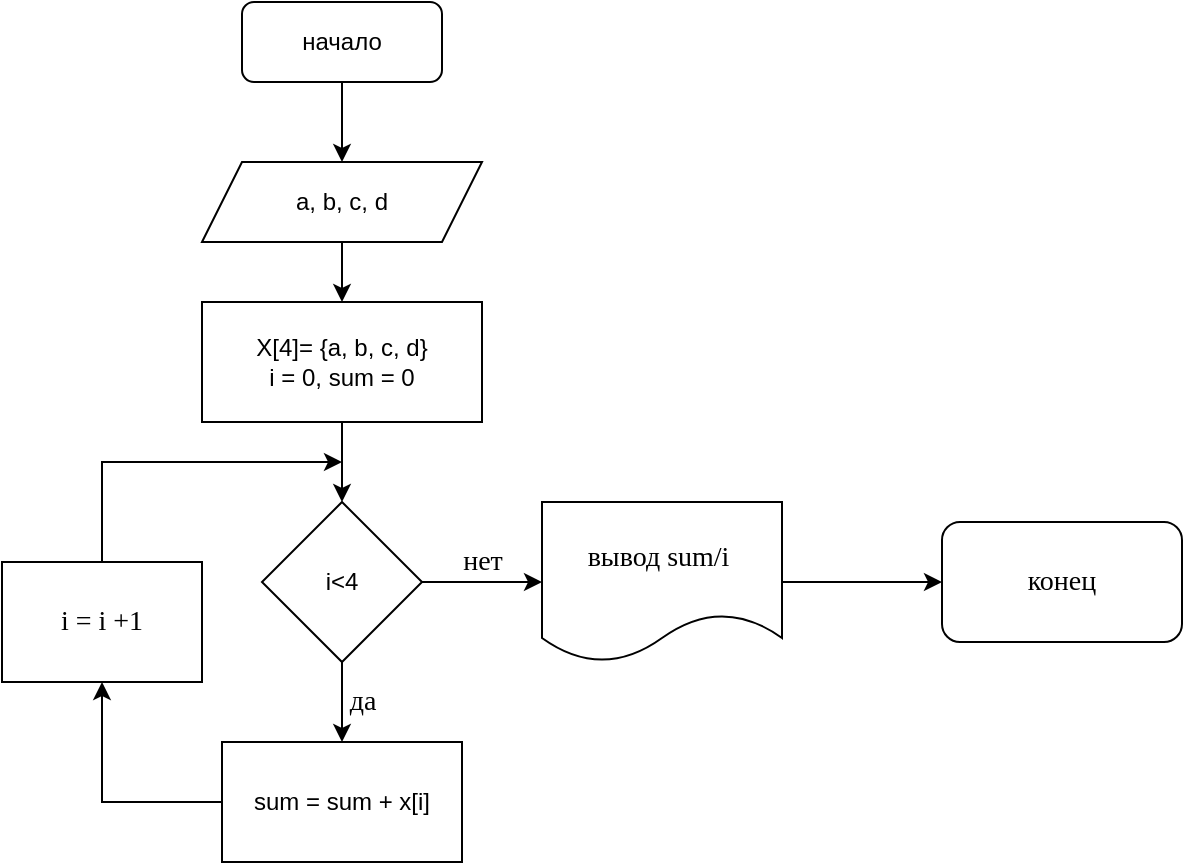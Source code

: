 <mxfile version="20.0.4" type="github">
  <diagram id="M1FiFrrxieKfgSfbgAr-" name="Страница 1">
    <mxGraphModel dx="2147" dy="484" grid="1" gridSize="10" guides="1" tooltips="1" connect="1" arrows="1" fold="1" page="1" pageScale="1" pageWidth="827" pageHeight="1169" math="0" shadow="0">
      <root>
        <mxCell id="0" />
        <mxCell id="1" parent="0" />
        <mxCell id="SoN2IKcIPE8dQmSVRrFE-1" value="начало" style="rounded=1;whiteSpace=wrap;html=1;" vertex="1" parent="1">
          <mxGeometry x="110" y="30" width="100" height="40" as="geometry" />
        </mxCell>
        <mxCell id="SoN2IKcIPE8dQmSVRrFE-3" value="" style="endArrow=classic;html=1;rounded=0;exitX=0.5;exitY=1;exitDx=0;exitDy=0;entryX=0.5;entryY=0;entryDx=0;entryDy=0;" edge="1" parent="1" source="SoN2IKcIPE8dQmSVRrFE-1" target="SoN2IKcIPE8dQmSVRrFE-4">
          <mxGeometry width="50" height="50" relative="1" as="geometry">
            <mxPoint x="340" y="250" as="sourcePoint" />
            <mxPoint x="160" y="100" as="targetPoint" />
          </mxGeometry>
        </mxCell>
        <mxCell id="SoN2IKcIPE8dQmSVRrFE-6" value="" style="edgeStyle=orthogonalEdgeStyle;rounded=0;orthogonalLoop=1;jettySize=auto;html=1;" edge="1" parent="1" source="SoN2IKcIPE8dQmSVRrFE-4" target="SoN2IKcIPE8dQmSVRrFE-5">
          <mxGeometry relative="1" as="geometry" />
        </mxCell>
        <mxCell id="SoN2IKcIPE8dQmSVRrFE-4" value="а, b, c, d" style="shape=parallelogram;perimeter=parallelogramPerimeter;whiteSpace=wrap;html=1;fixedSize=1;" vertex="1" parent="1">
          <mxGeometry x="90" y="110" width="140" height="40" as="geometry" />
        </mxCell>
        <mxCell id="SoN2IKcIPE8dQmSVRrFE-8" value="" style="edgeStyle=orthogonalEdgeStyle;rounded=0;orthogonalLoop=1;jettySize=auto;html=1;fontFamily=Times New Roman;fontSize=14;" edge="1" parent="1" source="SoN2IKcIPE8dQmSVRrFE-5" target="SoN2IKcIPE8dQmSVRrFE-7">
          <mxGeometry relative="1" as="geometry" />
        </mxCell>
        <mxCell id="SoN2IKcIPE8dQmSVRrFE-5" value="X[4]= {a, b, c, d}&lt;br&gt;i = 0, sum = 0" style="whiteSpace=wrap;html=1;" vertex="1" parent="1">
          <mxGeometry x="90" y="180" width="140" height="60" as="geometry" />
        </mxCell>
        <mxCell id="SoN2IKcIPE8dQmSVRrFE-10" value="" style="edgeStyle=orthogonalEdgeStyle;rounded=0;orthogonalLoop=1;jettySize=auto;html=1;fontFamily=Times New Roman;fontSize=14;" edge="1" parent="1" source="SoN2IKcIPE8dQmSVRrFE-7">
          <mxGeometry relative="1" as="geometry">
            <mxPoint x="260" y="320" as="targetPoint" />
          </mxGeometry>
        </mxCell>
        <mxCell id="SoN2IKcIPE8dQmSVRrFE-15" value="" style="edgeStyle=orthogonalEdgeStyle;rounded=0;orthogonalLoop=1;jettySize=auto;html=1;fontFamily=Times New Roman;fontSize=14;" edge="1" parent="1" source="SoN2IKcIPE8dQmSVRrFE-7" target="SoN2IKcIPE8dQmSVRrFE-14">
          <mxGeometry relative="1" as="geometry" />
        </mxCell>
        <mxCell id="SoN2IKcIPE8dQmSVRrFE-7" value="i&amp;lt;4" style="rhombus;whiteSpace=wrap;html=1;" vertex="1" parent="1">
          <mxGeometry x="120" y="280" width="80" height="80" as="geometry" />
        </mxCell>
        <mxCell id="SoN2IKcIPE8dQmSVRrFE-13" value="" style="edgeStyle=orthogonalEdgeStyle;rounded=0;orthogonalLoop=1;jettySize=auto;html=1;fontFamily=Times New Roman;fontSize=14;" edge="1" parent="1" source="SoN2IKcIPE8dQmSVRrFE-11" target="SoN2IKcIPE8dQmSVRrFE-12">
          <mxGeometry relative="1" as="geometry" />
        </mxCell>
        <mxCell id="SoN2IKcIPE8dQmSVRrFE-11" value="вывод sum/i&amp;nbsp;" style="shape=document;whiteSpace=wrap;html=1;boundedLbl=1;fontFamily=Times New Roman;fontSize=14;" vertex="1" parent="1">
          <mxGeometry x="260" y="280" width="120" height="80" as="geometry" />
        </mxCell>
        <mxCell id="SoN2IKcIPE8dQmSVRrFE-12" value="конец" style="rounded=1;whiteSpace=wrap;html=1;fontSize=14;fontFamily=Times New Roman;" vertex="1" parent="1">
          <mxGeometry x="460" y="290" width="120" height="60" as="geometry" />
        </mxCell>
        <mxCell id="SoN2IKcIPE8dQmSVRrFE-14" value="sum = sum + x[i]" style="whiteSpace=wrap;html=1;" vertex="1" parent="1">
          <mxGeometry x="100" y="400" width="120" height="60" as="geometry" />
        </mxCell>
        <mxCell id="SoN2IKcIPE8dQmSVRrFE-16" value="нет" style="text;html=1;align=center;verticalAlign=middle;resizable=0;points=[];autosize=1;strokeColor=none;fillColor=none;fontSize=14;fontFamily=Times New Roman;" vertex="1" parent="1">
          <mxGeometry x="210" y="295" width="40" height="30" as="geometry" />
        </mxCell>
        <mxCell id="SoN2IKcIPE8dQmSVRrFE-17" value="да" style="text;html=1;align=center;verticalAlign=middle;resizable=0;points=[];autosize=1;strokeColor=none;fillColor=none;fontSize=14;fontFamily=Times New Roman;" vertex="1" parent="1">
          <mxGeometry x="150" y="365" width="40" height="30" as="geometry" />
        </mxCell>
        <mxCell id="SoN2IKcIPE8dQmSVRrFE-18" value="" style="endArrow=classic;html=1;rounded=0;fontFamily=Times New Roman;fontSize=14;exitX=0;exitY=0.5;exitDx=0;exitDy=0;" edge="1" parent="1" source="SoN2IKcIPE8dQmSVRrFE-14">
          <mxGeometry width="50" height="50" relative="1" as="geometry">
            <mxPoint x="420" y="450" as="sourcePoint" />
            <mxPoint x="40" y="370" as="targetPoint" />
            <Array as="points">
              <mxPoint x="40" y="430" />
            </Array>
          </mxGeometry>
        </mxCell>
        <mxCell id="SoN2IKcIPE8dQmSVRrFE-19" value="i = i +1" style="rounded=0;whiteSpace=wrap;html=1;fontFamily=Times New Roman;fontSize=14;" vertex="1" parent="1">
          <mxGeometry x="-10" y="310" width="100" height="60" as="geometry" />
        </mxCell>
        <mxCell id="SoN2IKcIPE8dQmSVRrFE-20" value="" style="endArrow=classic;html=1;rounded=0;fontFamily=Times New Roman;fontSize=14;exitX=0.5;exitY=0;exitDx=0;exitDy=0;" edge="1" parent="1" source="SoN2IKcIPE8dQmSVRrFE-19">
          <mxGeometry width="50" height="50" relative="1" as="geometry">
            <mxPoint x="50" y="280" as="sourcePoint" />
            <mxPoint x="160" y="260" as="targetPoint" />
            <Array as="points">
              <mxPoint x="40" y="260" />
            </Array>
          </mxGeometry>
        </mxCell>
      </root>
    </mxGraphModel>
  </diagram>
</mxfile>
